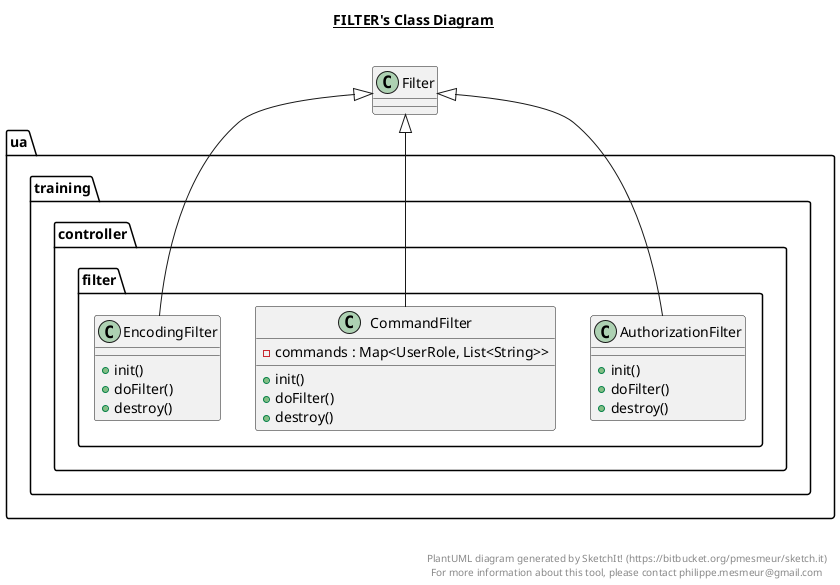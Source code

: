 @startuml

title __FILTER's Class Diagram__\n

  package ua.training.controller {
    package ua.training.controller.filter {
      class AuthorizationFilter {
          + init()
          + doFilter()
          + destroy()
      }
    }
  }
  

  package ua.training.controller {
    package ua.training.controller.filter {
      class CommandFilter {
          - commands : Map<UserRole, List<String>>
          + init()
          + doFilter()
          + destroy()
      }
    }
  }
  

  package ua.training.controller {
    package ua.training.controller.filter {
      class EncodingFilter {
          + init()
          + doFilter()
          + destroy()
      }
    }
  }
  

  AuthorizationFilter -up-|> Filter
  CommandFilter -up-|> Filter
  EncodingFilter -up-|> Filter


right footer


PlantUML diagram generated by SketchIt! (https://bitbucket.org/pmesmeur/sketch.it)
For more information about this tool, please contact philippe.mesmeur@gmail.com
endfooter

@enduml
